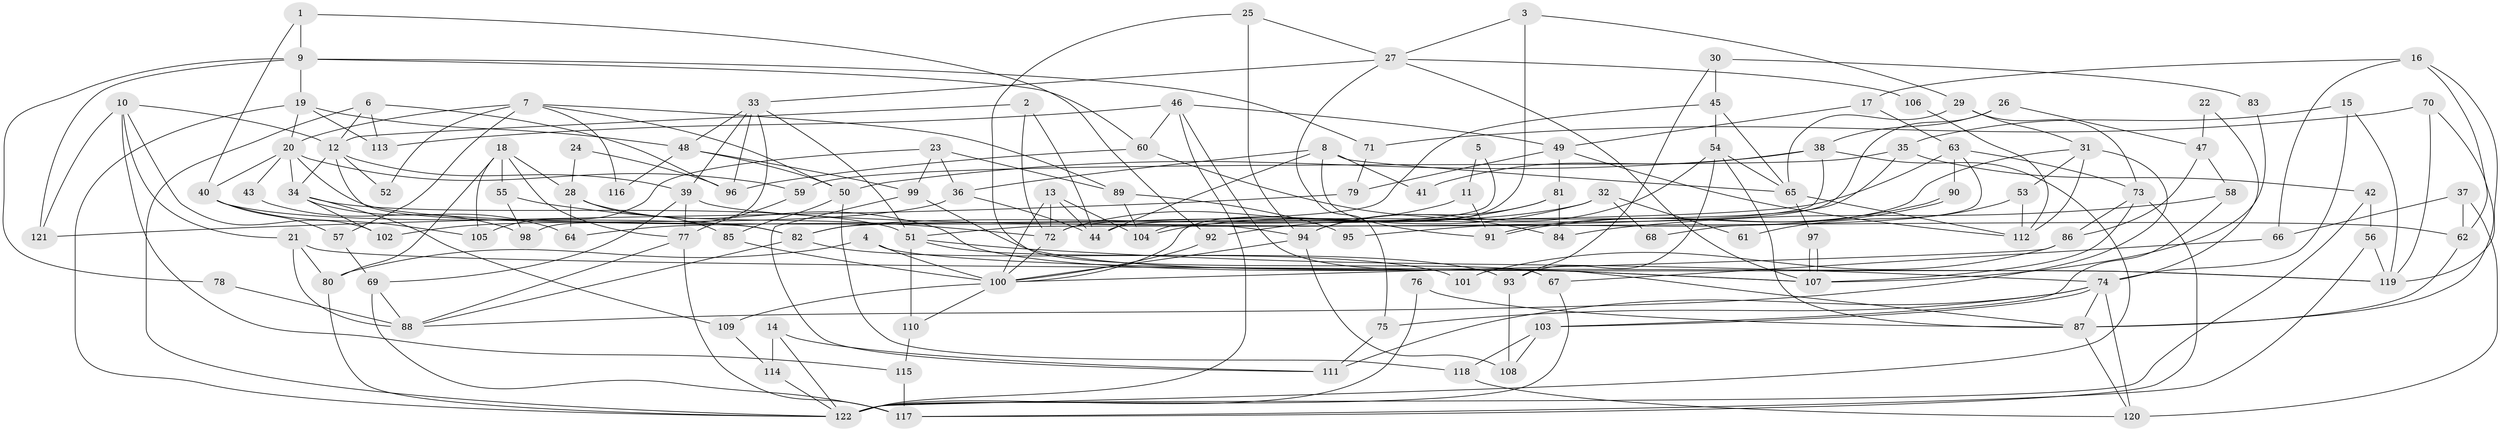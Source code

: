 // Generated by graph-tools (version 1.1) at 2025/15/03/09/25 04:15:09]
// undirected, 122 vertices, 244 edges
graph export_dot {
graph [start="1"]
  node [color=gray90,style=filled];
  1;
  2;
  3;
  4;
  5;
  6;
  7;
  8;
  9;
  10;
  11;
  12;
  13;
  14;
  15;
  16;
  17;
  18;
  19;
  20;
  21;
  22;
  23;
  24;
  25;
  26;
  27;
  28;
  29;
  30;
  31;
  32;
  33;
  34;
  35;
  36;
  37;
  38;
  39;
  40;
  41;
  42;
  43;
  44;
  45;
  46;
  47;
  48;
  49;
  50;
  51;
  52;
  53;
  54;
  55;
  56;
  57;
  58;
  59;
  60;
  61;
  62;
  63;
  64;
  65;
  66;
  67;
  68;
  69;
  70;
  71;
  72;
  73;
  74;
  75;
  76;
  77;
  78;
  79;
  80;
  81;
  82;
  83;
  84;
  85;
  86;
  87;
  88;
  89;
  90;
  91;
  92;
  93;
  94;
  95;
  96;
  97;
  98;
  99;
  100;
  101;
  102;
  103;
  104;
  105;
  106;
  107;
  108;
  109;
  110;
  111;
  112;
  113;
  114;
  115;
  116;
  117;
  118;
  119;
  120;
  121;
  122;
  1 -- 92;
  1 -- 40;
  1 -- 9;
  2 -- 12;
  2 -- 72;
  2 -- 44;
  3 -- 29;
  3 -- 27;
  3 -- 100;
  4 -- 80;
  4 -- 100;
  4 -- 119;
  5 -- 104;
  5 -- 11;
  6 -- 12;
  6 -- 122;
  6 -- 96;
  6 -- 113;
  7 -- 20;
  7 -- 50;
  7 -- 52;
  7 -- 57;
  7 -- 89;
  7 -- 116;
  8 -- 44;
  8 -- 36;
  8 -- 41;
  8 -- 65;
  8 -- 91;
  9 -- 19;
  9 -- 60;
  9 -- 71;
  9 -- 78;
  9 -- 121;
  10 -- 21;
  10 -- 121;
  10 -- 12;
  10 -- 102;
  10 -- 115;
  11 -- 91;
  11 -- 72;
  12 -- 82;
  12 -- 34;
  12 -- 39;
  12 -- 52;
  13 -- 100;
  13 -- 72;
  13 -- 44;
  13 -- 104;
  14 -- 111;
  14 -- 122;
  14 -- 114;
  15 -- 74;
  15 -- 119;
  15 -- 35;
  16 -- 119;
  16 -- 17;
  16 -- 62;
  16 -- 66;
  17 -- 49;
  17 -- 63;
  18 -- 77;
  18 -- 105;
  18 -- 28;
  18 -- 55;
  18 -- 80;
  19 -- 48;
  19 -- 113;
  19 -- 20;
  19 -- 122;
  20 -- 59;
  20 -- 34;
  20 -- 40;
  20 -- 43;
  20 -- 94;
  21 -- 80;
  21 -- 88;
  21 -- 119;
  22 -- 47;
  22 -- 74;
  23 -- 99;
  23 -- 36;
  23 -- 89;
  23 -- 105;
  24 -- 96;
  24 -- 28;
  25 -- 94;
  25 -- 27;
  25 -- 67;
  26 -- 44;
  26 -- 38;
  26 -- 47;
  27 -- 107;
  27 -- 33;
  27 -- 75;
  27 -- 106;
  28 -- 85;
  28 -- 64;
  28 -- 107;
  29 -- 65;
  29 -- 73;
  29 -- 31;
  30 -- 93;
  30 -- 45;
  30 -- 83;
  31 -- 88;
  31 -- 53;
  31 -- 95;
  31 -- 112;
  32 -- 104;
  32 -- 82;
  32 -- 61;
  32 -- 68;
  33 -- 96;
  33 -- 39;
  33 -- 48;
  33 -- 51;
  33 -- 98;
  34 -- 51;
  34 -- 64;
  34 -- 102;
  34 -- 109;
  35 -- 42;
  35 -- 59;
  35 -- 72;
  36 -- 102;
  36 -- 44;
  37 -- 66;
  37 -- 62;
  37 -- 120;
  38 -- 51;
  38 -- 122;
  38 -- 41;
  38 -- 50;
  39 -- 62;
  39 -- 69;
  39 -- 77;
  40 -- 57;
  40 -- 82;
  40 -- 105;
  42 -- 122;
  42 -- 56;
  43 -- 98;
  45 -- 54;
  45 -- 65;
  45 -- 82;
  46 -- 60;
  46 -- 122;
  46 -- 49;
  46 -- 87;
  46 -- 113;
  47 -- 86;
  47 -- 58;
  48 -- 99;
  48 -- 50;
  48 -- 116;
  49 -- 112;
  49 -- 79;
  49 -- 81;
  50 -- 85;
  50 -- 118;
  51 -- 74;
  51 -- 93;
  51 -- 110;
  53 -- 112;
  53 -- 61;
  54 -- 94;
  54 -- 87;
  54 -- 65;
  54 -- 93;
  55 -- 72;
  55 -- 98;
  56 -- 119;
  56 -- 117;
  57 -- 69;
  58 -- 103;
  58 -- 84;
  59 -- 77;
  60 -- 84;
  60 -- 96;
  62 -- 87;
  63 -- 64;
  63 -- 73;
  63 -- 68;
  63 -- 90;
  65 -- 97;
  65 -- 112;
  66 -- 67;
  67 -- 122;
  69 -- 88;
  69 -- 117;
  70 -- 119;
  70 -- 87;
  70 -- 71;
  71 -- 79;
  72 -- 100;
  73 -- 117;
  73 -- 107;
  73 -- 86;
  74 -- 120;
  74 -- 75;
  74 -- 87;
  74 -- 103;
  74 -- 111;
  75 -- 111;
  76 -- 87;
  76 -- 122;
  77 -- 117;
  77 -- 88;
  78 -- 88;
  79 -- 121;
  80 -- 122;
  81 -- 94;
  81 -- 84;
  81 -- 92;
  82 -- 88;
  82 -- 101;
  83 -- 107;
  85 -- 100;
  86 -- 100;
  86 -- 101;
  87 -- 120;
  89 -- 95;
  89 -- 104;
  90 -- 91;
  90 -- 91;
  92 -- 100;
  93 -- 108;
  94 -- 108;
  94 -- 100;
  97 -- 107;
  97 -- 107;
  99 -- 107;
  99 -- 111;
  100 -- 109;
  100 -- 110;
  103 -- 118;
  103 -- 108;
  106 -- 112;
  109 -- 114;
  110 -- 115;
  114 -- 122;
  115 -- 117;
  118 -- 120;
}
